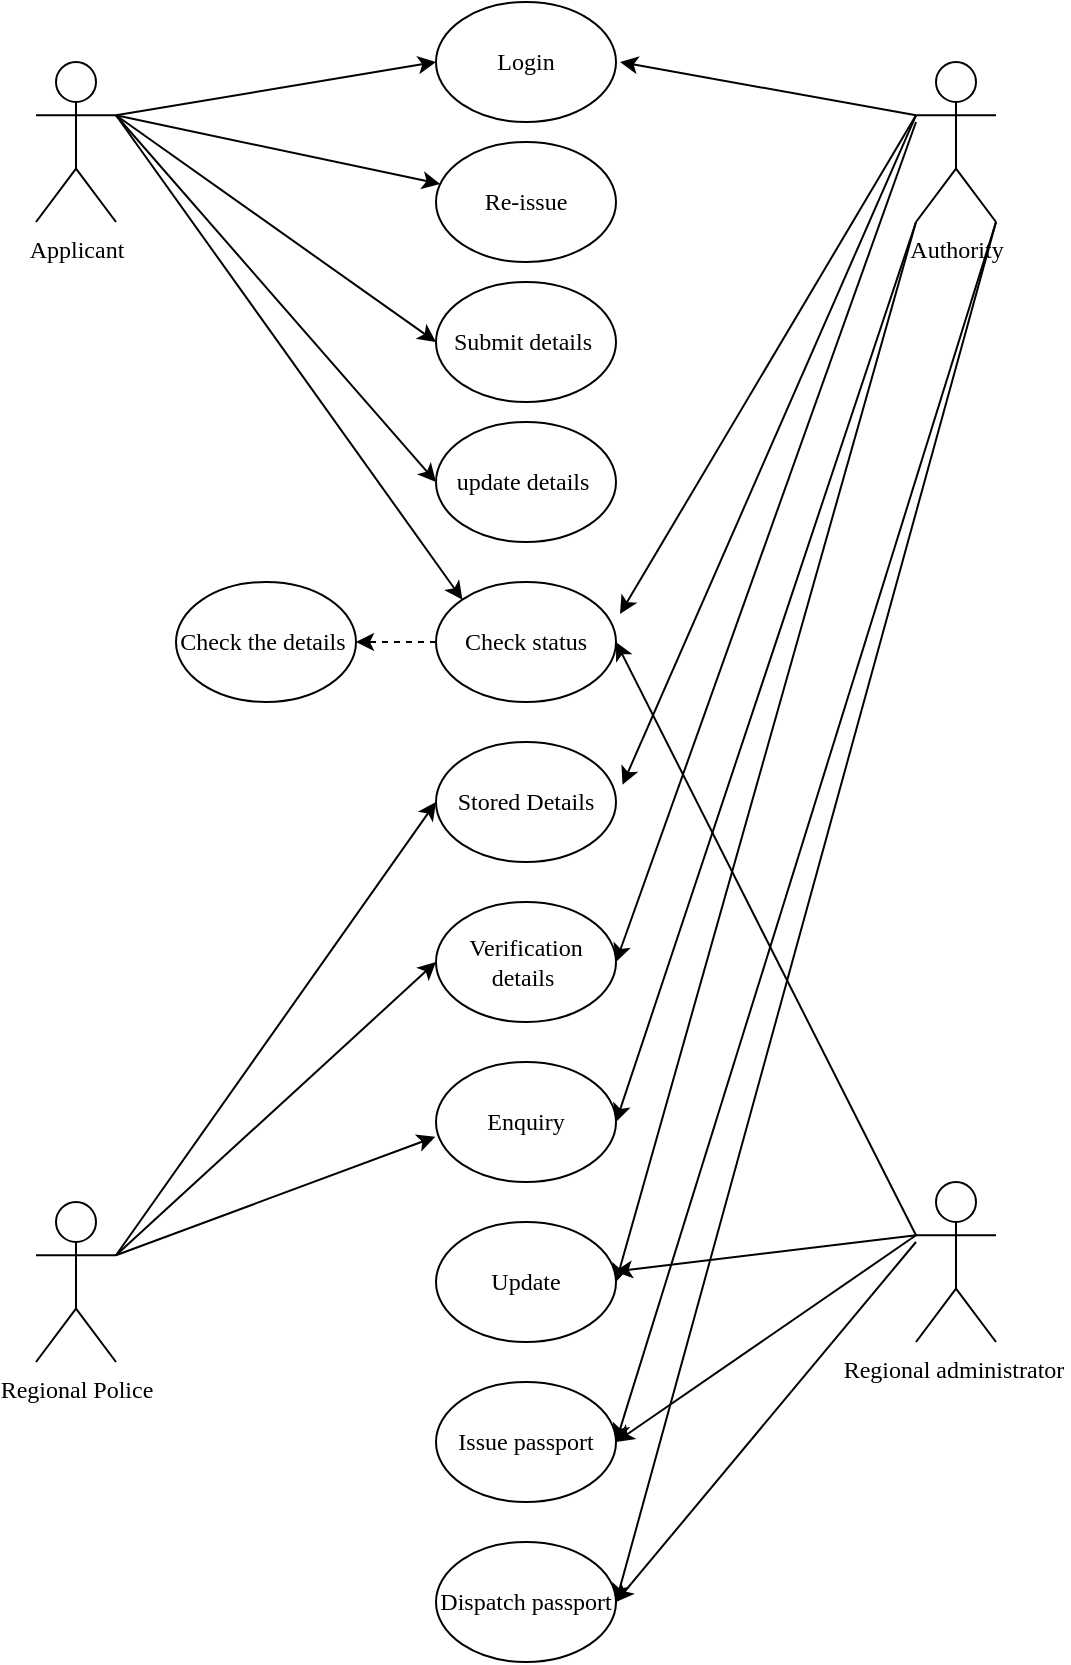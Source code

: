 <mxfile version="13.7.5" type="github">
  <diagram id="L8ASENM4rJHRghIk_5jl" name="Page-1">
    <mxGraphModel dx="1038" dy="588" grid="1" gridSize="10" guides="1" tooltips="1" connect="1" arrows="1" fold="1" page="1" pageScale="1" pageWidth="1169" pageHeight="1654" math="0" shadow="0">
      <root>
        <mxCell id="0" />
        <mxCell id="1" parent="0" />
        <mxCell id="M6p9xWCjDqDxSQOSftZ3-3" value="Applicant" style="shape=umlActor;verticalLabelPosition=bottom;verticalAlign=top;html=1;outlineConnect=0;fontFamily=Verdana;" vertex="1" parent="1">
          <mxGeometry x="80" y="320" width="40" height="80" as="geometry" />
        </mxCell>
        <mxCell id="M6p9xWCjDqDxSQOSftZ3-5" value="" style="endArrow=classic;html=1;fontFamily=Verdana;exitX=1;exitY=0.333;exitDx=0;exitDy=0;exitPerimeter=0;" edge="1" parent="1" source="M6p9xWCjDqDxSQOSftZ3-3">
          <mxGeometry width="50" height="50" relative="1" as="geometry">
            <mxPoint x="330" y="470" as="sourcePoint" />
            <mxPoint x="280" y="320" as="targetPoint" />
          </mxGeometry>
        </mxCell>
        <mxCell id="M6p9xWCjDqDxSQOSftZ3-6" value="" style="endArrow=classic;html=1;fontFamily=Verdana;exitX=1;exitY=0.333;exitDx=0;exitDy=0;exitPerimeter=0;entryX=0;entryY=0.5;entryDx=0;entryDy=0;" edge="1" parent="1" source="M6p9xWCjDqDxSQOSftZ3-3" target="M6p9xWCjDqDxSQOSftZ3-9">
          <mxGeometry width="50" height="50" relative="1" as="geometry">
            <mxPoint x="330" y="470" as="sourcePoint" />
            <mxPoint x="280" y="390" as="targetPoint" />
          </mxGeometry>
        </mxCell>
        <mxCell id="M6p9xWCjDqDxSQOSftZ3-7" value="Login" style="ellipse;whiteSpace=wrap;html=1;fontFamily=Verdana;" vertex="1" parent="1">
          <mxGeometry x="280" y="290" width="90" height="60" as="geometry" />
        </mxCell>
        <mxCell id="M6p9xWCjDqDxSQOSftZ3-9" value="Submit details&amp;nbsp;" style="ellipse;whiteSpace=wrap;html=1;fontFamily=Verdana;" vertex="1" parent="1">
          <mxGeometry x="280" y="430" width="90" height="60" as="geometry" />
        </mxCell>
        <mxCell id="M6p9xWCjDqDxSQOSftZ3-10" value="" style="endArrow=classic;html=1;fontFamily=Verdana;exitX=1;exitY=0.333;exitDx=0;exitDy=0;exitPerimeter=0;entryX=0;entryY=0.5;entryDx=0;entryDy=0;" edge="1" parent="1" source="M6p9xWCjDqDxSQOSftZ3-3" target="M6p9xWCjDqDxSQOSftZ3-12">
          <mxGeometry width="50" height="50" relative="1" as="geometry">
            <mxPoint x="130" y="350" as="sourcePoint" />
            <mxPoint x="280" y="460" as="targetPoint" />
          </mxGeometry>
        </mxCell>
        <mxCell id="M6p9xWCjDqDxSQOSftZ3-12" value="update details&amp;nbsp;" style="ellipse;whiteSpace=wrap;html=1;fontFamily=Verdana;" vertex="1" parent="1">
          <mxGeometry x="280" y="500" width="90" height="60" as="geometry" />
        </mxCell>
        <mxCell id="M6p9xWCjDqDxSQOSftZ3-14" value="Check status" style="ellipse;whiteSpace=wrap;html=1;fontFamily=Verdana;" vertex="1" parent="1">
          <mxGeometry x="280" y="580" width="90" height="60" as="geometry" />
        </mxCell>
        <mxCell id="M6p9xWCjDqDxSQOSftZ3-15" value="" style="endArrow=classic;html=1;fontFamily=Verdana;dashed=1;entryX=1;entryY=0.5;entryDx=0;entryDy=0;exitX=0;exitY=0.5;exitDx=0;exitDy=0;" edge="1" parent="1" source="M6p9xWCjDqDxSQOSftZ3-14" target="M6p9xWCjDqDxSQOSftZ3-16">
          <mxGeometry width="50" height="50" relative="1" as="geometry">
            <mxPoint x="280" y="530" as="sourcePoint" />
            <mxPoint x="400" y="530" as="targetPoint" />
          </mxGeometry>
        </mxCell>
        <mxCell id="M6p9xWCjDqDxSQOSftZ3-16" value="Check the details&amp;nbsp;" style="ellipse;whiteSpace=wrap;html=1;fontFamily=Verdana;" vertex="1" parent="1">
          <mxGeometry x="150" y="580" width="90" height="60" as="geometry" />
        </mxCell>
        <mxCell id="M6p9xWCjDqDxSQOSftZ3-17" value="Authority" style="shape=umlActor;verticalLabelPosition=bottom;verticalAlign=top;html=1;outlineConnect=0;fontFamily=Verdana;" vertex="1" parent="1">
          <mxGeometry x="520" y="320" width="40" height="80" as="geometry" />
        </mxCell>
        <mxCell id="M6p9xWCjDqDxSQOSftZ3-19" value="Stored Details" style="ellipse;whiteSpace=wrap;html=1;fontFamily=Verdana;" vertex="1" parent="1">
          <mxGeometry x="280" y="660" width="90" height="60" as="geometry" />
        </mxCell>
        <mxCell id="M6p9xWCjDqDxSQOSftZ3-21" value="Verification details&amp;nbsp;" style="ellipse;whiteSpace=wrap;html=1;fontFamily=Verdana;" vertex="1" parent="1">
          <mxGeometry x="280" y="740" width="90" height="60" as="geometry" />
        </mxCell>
        <mxCell id="M6p9xWCjDqDxSQOSftZ3-22" value="Enquiry" style="ellipse;whiteSpace=wrap;html=1;fontFamily=Verdana;" vertex="1" parent="1">
          <mxGeometry x="280" y="820" width="90" height="60" as="geometry" />
        </mxCell>
        <mxCell id="M6p9xWCjDqDxSQOSftZ3-23" value="" style="endArrow=classic;html=1;fontFamily=Verdana;exitX=1;exitY=0.333;exitDx=0;exitDy=0;exitPerimeter=0;entryX=0;entryY=0;entryDx=0;entryDy=0;" edge="1" parent="1" source="M6p9xWCjDqDxSQOSftZ3-3" target="M6p9xWCjDqDxSQOSftZ3-14">
          <mxGeometry width="50" height="50" relative="1" as="geometry">
            <mxPoint x="330" y="570" as="sourcePoint" />
            <mxPoint x="380" y="520" as="targetPoint" />
          </mxGeometry>
        </mxCell>
        <mxCell id="M6p9xWCjDqDxSQOSftZ3-24" value="Re-issue" style="ellipse;whiteSpace=wrap;html=1;fontFamily=Verdana;" vertex="1" parent="1">
          <mxGeometry x="280" y="360" width="90" height="60" as="geometry" />
        </mxCell>
        <mxCell id="M6p9xWCjDqDxSQOSftZ3-25" value="" style="endArrow=classic;html=1;fontFamily=Verdana;exitX=1;exitY=0.333;exitDx=0;exitDy=0;exitPerimeter=0;" edge="1" parent="1" source="M6p9xWCjDqDxSQOSftZ3-3" target="M6p9xWCjDqDxSQOSftZ3-24">
          <mxGeometry width="50" height="50" relative="1" as="geometry">
            <mxPoint x="330" y="570" as="sourcePoint" />
            <mxPoint x="380" y="520" as="targetPoint" />
          </mxGeometry>
        </mxCell>
        <mxCell id="M6p9xWCjDqDxSQOSftZ3-28" value="Update" style="ellipse;whiteSpace=wrap;html=1;fontFamily=Verdana;" vertex="1" parent="1">
          <mxGeometry x="280" y="900" width="90" height="60" as="geometry" />
        </mxCell>
        <mxCell id="M6p9xWCjDqDxSQOSftZ3-29" value="Issue passport" style="ellipse;whiteSpace=wrap;html=1;fontFamily=Verdana;" vertex="1" parent="1">
          <mxGeometry x="280" y="980" width="90" height="60" as="geometry" />
        </mxCell>
        <mxCell id="M6p9xWCjDqDxSQOSftZ3-30" value="" style="endArrow=classic;html=1;fontFamily=Verdana;exitX=0;exitY=0.333;exitDx=0;exitDy=0;exitPerimeter=0;" edge="1" parent="1" source="M6p9xWCjDqDxSQOSftZ3-17">
          <mxGeometry width="50" height="50" relative="1" as="geometry">
            <mxPoint x="330" y="560" as="sourcePoint" />
            <mxPoint x="372" y="320" as="targetPoint" />
          </mxGeometry>
        </mxCell>
        <mxCell id="M6p9xWCjDqDxSQOSftZ3-31" value="" style="endArrow=classic;html=1;fontFamily=Verdana;exitX=0;exitY=0.333;exitDx=0;exitDy=0;exitPerimeter=0;" edge="1" parent="1" source="M6p9xWCjDqDxSQOSftZ3-17">
          <mxGeometry width="50" height="50" relative="1" as="geometry">
            <mxPoint x="330" y="560" as="sourcePoint" />
            <mxPoint x="372" y="596" as="targetPoint" />
          </mxGeometry>
        </mxCell>
        <mxCell id="M6p9xWCjDqDxSQOSftZ3-106" value="Dispatch passport" style="ellipse;whiteSpace=wrap;html=1;fontFamily=Verdana;" vertex="1" parent="1">
          <mxGeometry x="280" y="1060" width="90" height="60" as="geometry" />
        </mxCell>
        <mxCell id="M6p9xWCjDqDxSQOSftZ3-107" value="" style="endArrow=classic;html=1;fontFamily=Verdana;exitX=0;exitY=0.333;exitDx=0;exitDy=0;exitPerimeter=0;entryX=1.036;entryY=0.357;entryDx=0;entryDy=0;entryPerimeter=0;" edge="1" parent="1" source="M6p9xWCjDqDxSQOSftZ3-17" target="M6p9xWCjDqDxSQOSftZ3-19">
          <mxGeometry width="50" height="50" relative="1" as="geometry">
            <mxPoint x="410" y="680" as="sourcePoint" />
            <mxPoint x="460" y="630" as="targetPoint" />
          </mxGeometry>
        </mxCell>
        <mxCell id="M6p9xWCjDqDxSQOSftZ3-108" value="" style="endArrow=classic;html=1;fontFamily=Verdana;entryX=1;entryY=0.5;entryDx=0;entryDy=0;" edge="1" parent="1" target="M6p9xWCjDqDxSQOSftZ3-21">
          <mxGeometry width="50" height="50" relative="1" as="geometry">
            <mxPoint x="520" y="350" as="sourcePoint" />
            <mxPoint x="383.24" y="691.42" as="targetPoint" />
          </mxGeometry>
        </mxCell>
        <mxCell id="M6p9xWCjDqDxSQOSftZ3-109" value="" style="endArrow=classic;html=1;fontFamily=Verdana;exitX=0;exitY=1;exitDx=0;exitDy=0;exitPerimeter=0;entryX=1;entryY=0.5;entryDx=0;entryDy=0;" edge="1" parent="1" source="M6p9xWCjDqDxSQOSftZ3-17" target="M6p9xWCjDqDxSQOSftZ3-22">
          <mxGeometry width="50" height="50" relative="1" as="geometry">
            <mxPoint x="410" y="680" as="sourcePoint" />
            <mxPoint x="460" y="630" as="targetPoint" />
          </mxGeometry>
        </mxCell>
        <mxCell id="M6p9xWCjDqDxSQOSftZ3-110" value="" style="endArrow=classic;html=1;fontFamily=Verdana;exitX=0;exitY=1;exitDx=0;exitDy=0;exitPerimeter=0;entryX=1;entryY=0.5;entryDx=0;entryDy=0;" edge="1" parent="1" source="M6p9xWCjDqDxSQOSftZ3-17" target="M6p9xWCjDqDxSQOSftZ3-28">
          <mxGeometry width="50" height="50" relative="1" as="geometry">
            <mxPoint x="410" y="800" as="sourcePoint" />
            <mxPoint x="460" y="750" as="targetPoint" />
          </mxGeometry>
        </mxCell>
        <mxCell id="M6p9xWCjDqDxSQOSftZ3-111" value="" style="endArrow=classic;html=1;fontFamily=Verdana;exitX=1;exitY=1;exitDx=0;exitDy=0;exitPerimeter=0;entryX=1;entryY=0.5;entryDx=0;entryDy=0;" edge="1" parent="1" source="M6p9xWCjDqDxSQOSftZ3-17" target="M6p9xWCjDqDxSQOSftZ3-29">
          <mxGeometry width="50" height="50" relative="1" as="geometry">
            <mxPoint x="410" y="910" as="sourcePoint" />
            <mxPoint x="460" y="860" as="targetPoint" />
          </mxGeometry>
        </mxCell>
        <mxCell id="M6p9xWCjDqDxSQOSftZ3-112" value="" style="endArrow=classic;html=1;fontFamily=Verdana;exitX=1;exitY=1;exitDx=0;exitDy=0;exitPerimeter=0;entryX=1;entryY=0.5;entryDx=0;entryDy=0;" edge="1" parent="1" source="M6p9xWCjDqDxSQOSftZ3-17" target="M6p9xWCjDqDxSQOSftZ3-106">
          <mxGeometry width="50" height="50" relative="1" as="geometry">
            <mxPoint x="410" y="990" as="sourcePoint" />
            <mxPoint x="460" y="940" as="targetPoint" />
          </mxGeometry>
        </mxCell>
        <mxCell id="M6p9xWCjDqDxSQOSftZ3-113" value="Regional Police" style="shape=umlActor;verticalLabelPosition=bottom;verticalAlign=top;html=1;outlineConnect=0;fontFamily=Verdana;" vertex="1" parent="1">
          <mxGeometry x="80" y="890" width="40" height="80" as="geometry" />
        </mxCell>
        <mxCell id="M6p9xWCjDqDxSQOSftZ3-114" value="" style="endArrow=classic;html=1;fontFamily=Verdana;exitX=1;exitY=0.333;exitDx=0;exitDy=0;exitPerimeter=0;entryX=0;entryY=0.5;entryDx=0;entryDy=0;" edge="1" parent="1" source="M6p9xWCjDqDxSQOSftZ3-113" target="M6p9xWCjDqDxSQOSftZ3-21">
          <mxGeometry width="50" height="50" relative="1" as="geometry">
            <mxPoint x="410" y="860" as="sourcePoint" />
            <mxPoint x="460" y="810" as="targetPoint" />
          </mxGeometry>
        </mxCell>
        <mxCell id="M6p9xWCjDqDxSQOSftZ3-115" value="" style="endArrow=classic;html=1;fontFamily=Verdana;exitX=1;exitY=0.333;exitDx=0;exitDy=0;exitPerimeter=0;entryX=-0.004;entryY=0.623;entryDx=0;entryDy=0;entryPerimeter=0;" edge="1" parent="1" source="M6p9xWCjDqDxSQOSftZ3-113" target="M6p9xWCjDqDxSQOSftZ3-22">
          <mxGeometry width="50" height="50" relative="1" as="geometry">
            <mxPoint x="410" y="860" as="sourcePoint" />
            <mxPoint x="460" y="810" as="targetPoint" />
          </mxGeometry>
        </mxCell>
        <mxCell id="M6p9xWCjDqDxSQOSftZ3-116" value="" style="endArrow=classic;html=1;fontFamily=Verdana;exitX=1;exitY=0.333;exitDx=0;exitDy=0;exitPerimeter=0;entryX=0;entryY=0.5;entryDx=0;entryDy=0;" edge="1" parent="1" source="M6p9xWCjDqDxSQOSftZ3-113" target="M6p9xWCjDqDxSQOSftZ3-19">
          <mxGeometry width="50" height="50" relative="1" as="geometry">
            <mxPoint x="410" y="920" as="sourcePoint" />
            <mxPoint x="460" y="870" as="targetPoint" />
          </mxGeometry>
        </mxCell>
        <mxCell id="M6p9xWCjDqDxSQOSftZ3-117" value="Regional administrator&amp;nbsp;" style="shape=umlActor;verticalLabelPosition=bottom;verticalAlign=top;html=1;outlineConnect=0;fontFamily=Verdana;" vertex="1" parent="1">
          <mxGeometry x="520" y="880" width="40" height="80" as="geometry" />
        </mxCell>
        <mxCell id="M6p9xWCjDqDxSQOSftZ3-118" value="" style="endArrow=classic;html=1;fontFamily=Verdana;exitX=0;exitY=0.333;exitDx=0;exitDy=0;exitPerimeter=0;entryX=1;entryY=0.5;entryDx=0;entryDy=0;" edge="1" parent="1" source="M6p9xWCjDqDxSQOSftZ3-117" target="M6p9xWCjDqDxSQOSftZ3-14">
          <mxGeometry width="50" height="50" relative="1" as="geometry">
            <mxPoint x="410" y="860" as="sourcePoint" />
            <mxPoint x="460" y="810" as="targetPoint" />
          </mxGeometry>
        </mxCell>
        <mxCell id="M6p9xWCjDqDxSQOSftZ3-119" value="" style="endArrow=classic;html=1;fontFamily=Verdana;exitX=0;exitY=0.333;exitDx=0;exitDy=0;exitPerimeter=0;" edge="1" parent="1" source="M6p9xWCjDqDxSQOSftZ3-117" target="M6p9xWCjDqDxSQOSftZ3-28">
          <mxGeometry width="50" height="50" relative="1" as="geometry">
            <mxPoint x="410" y="940" as="sourcePoint" />
            <mxPoint x="460" y="890" as="targetPoint" />
          </mxGeometry>
        </mxCell>
        <mxCell id="M6p9xWCjDqDxSQOSftZ3-120" value="" style="endArrow=classic;html=1;fontFamily=Verdana;exitX=0;exitY=0.333;exitDx=0;exitDy=0;exitPerimeter=0;entryX=1;entryY=0.5;entryDx=0;entryDy=0;" edge="1" parent="1" source="M6p9xWCjDqDxSQOSftZ3-117" target="M6p9xWCjDqDxSQOSftZ3-29">
          <mxGeometry width="50" height="50" relative="1" as="geometry">
            <mxPoint x="410" y="970" as="sourcePoint" />
            <mxPoint x="460" y="920" as="targetPoint" />
          </mxGeometry>
        </mxCell>
        <mxCell id="M6p9xWCjDqDxSQOSftZ3-121" value="" style="endArrow=classic;html=1;fontFamily=Verdana;entryX=1;entryY=0.5;entryDx=0;entryDy=0;" edge="1" parent="1" target="M6p9xWCjDqDxSQOSftZ3-106">
          <mxGeometry width="50" height="50" relative="1" as="geometry">
            <mxPoint x="520" y="910" as="sourcePoint" />
            <mxPoint x="460" y="930" as="targetPoint" />
          </mxGeometry>
        </mxCell>
      </root>
    </mxGraphModel>
  </diagram>
</mxfile>

